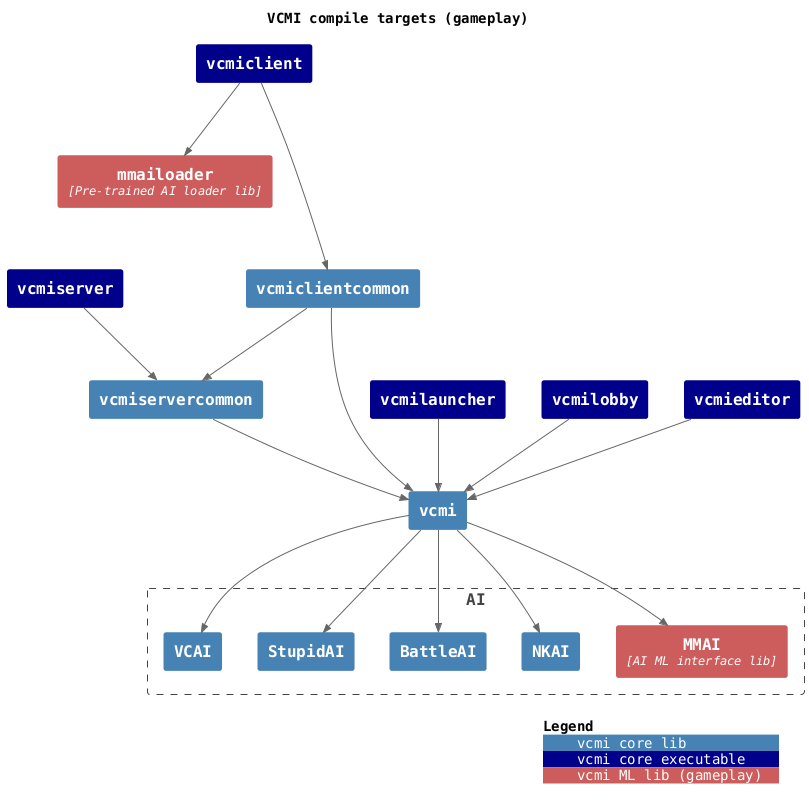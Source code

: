 @startuml "vcmi-compile-targets"

title "VCMI compile targets (gameplay)"

!include <C4/C4_Container>
!include <tupadr3/devicons2/cplusplus>
!include <tupadr3/devicons2/python>

skinparam DefaultFontName monospaced
<style>
note {  MaximumWidth 500 }
</style>

' Used in place of " " where line wrapping is undesired
!$nbsp = "<U+00A0>"


''''''''''''''''''''''''''''''''''''''''''''''''''''''''''''''''''''''''''''''''
''''''''''''''''''''''''''''''''''''''''''''''''''''''''''''''''''''''''''''''''
''' FUNCTIONS
''''''''''''''''''''''''''''''''''''''''''''''''''''''''''''''''''''''''''''''''
''''''''''''''''''''''''''''''''''''''''''''''''''''''''''''''''''''''''''''''''

' Replace $search with $repl within $txt
!function $replace($txt, $search, $repl)
  !$replaced = ""
  !while %strpos($txt, $search) >= 0
    !$position = %strpos($txt, $search)
    !$replaced = $replaced + %substr($txt, 0, $position) + $repl
    !$txt = %substr($txt, $position + %strlen($search))
  !endwhile
  !return $replaced + $txt
!endfunction

' Allows to define a string in multiple lines, replacing "\n"
' with actual newlines (note: all literal newlines must be escaped)
!function $str($txt)
  !return $replace($txt, "\n", %newline())
!endfunction

''''''''''''''''''''''''''''''''''''''''''''''''''''''''''''''''''''''''''''''''
''''''''''''''''''''''''''''''''''''''''''''''''''''''''''''''''''''''''''''''''

HIDE_STEREOTYPE()
SetDefaultLegendEntries("")

' Prevent confusing text color in legend by setting it to the default color
!$LEGEND_DARK_COLOR=$ELEMENT_FONT_COLOR
!$LEGEND_LIGHT_COLOR=$ELEMENT_FONT_COLOR

' AddElementTag("example", ?bgColor, ?fontColor, ?borderColor, ?shadowing, ?shape, ?sprite, ?techn, ?legendText, ?legendSprite, ?borderStyle, ?borderThickness): Introduces a new element tag. The styles of the tagged elements are updated and the tag is displayed in the calculated legend.
AddElementTag("core_lib", $bgColor="SteelBlue", $borderColor="SteelBlue", $legendText="vcmi core lib")
AddElementTag("core_exe", $bgColor="DarkBlue", $borderColor="DarkBlue", $legendText="vcmi core executable")
AddElementTag("mmai_lib", $bgColor="IndianRed", $borderColor="IndianRed", $legendText="vcmi ML lib (gameplay)")
AddElementTag("mmai_exe", $bgColor="OrangeRed", $borderColor="DarkOrange", $legendText="vcmi MMAI executable")
AddElementTag("ml_lib", $bgColor="IndianRed", $borderColor="IndianRed", $legendText="vcmi ML lib")
AddElementTag("ml_exe", $bgColor="DarkRed", $borderColor="DarkRed", $legendText="vcmi ML executable")
AddElementTag("ext_lib", $bgColor="Gray", $borderColor="Gray", $legendText="external lib")

''''''''''''''''''''''''''''''''''''''''''''''''''''''''''''''''''''''''''''''''
''''''''''''''''''''''''''''''''''''''''''''''''''''''''''''''''''''''''''''''''

' Container(connector, "connector", "vcmi-gym", $tags="ext_lib")
' Container(torch, "torch", $tags="ext_lib")

' Container(mlclient, "mlclient", "VCMI entrypoint for ML", $tags="ml_lib")
Container(vcmiserver, "vcmiserver", $tags="core_exe")
Container(vcmiclient, "vcmiclient", $tags="core_exe")
Container(mmailoader, "mmailoader", "Pre-trained AI loader lib", $tags="mmai_lib")
Container(vcmiclientcommon, "vcmiclientcommon", $tags="core_lib")
Container(vcmiservercommon, "vcmiservercommon", $tags="core_lib")
' Container(mlserverplugin, "mlserverplugin", "Server ML lib", $tags="ml_lib")
Container(vcmilauncher, "vcmilauncher", $tags="core_exe")
Container(vcmilobby, "vcmilobby", $tags="core_exe")
Container(vcmieditor, "vcmieditor", $tags="core_exe")
Container(vcmi, "vcmi", $tags="core_lib")
' Container(mlclient_cli, "mlclient-cli", $tags="ml_exe")

' Rel(connector, mlclient, "")
' Rel(mmailoader, torch, "")

Boundary(AI, "AI") {
  Container(VCAI, "VCAI", $tags="core_lib")
  Container(StupidAI, "StupidAI", $tags="core_lib")
  Container(BattleAI, "BattleAI", $tags="core_lib")
  Container(NKAI, "NKAI", $tags="core_lib")
  Container(MMAI, "MMAI", "AI ML interface lib", $tags="mmai_lib")
}

' Rel(mlclient_cli, mlclient, "")
' Rel(mlclient, vcmiclientcommon, "")
Rel(vcmiclient, mmailoader, "")
' Rel(vcmiclient, vcmilauncher, "")
Rel(vcmiclient, vcmiclientcommon, "")
Rel(vcmiclientcommon, vcmiservercommon, "")
Rel(vcmiclientcommon, vcmi, "")
Rel(vcmilauncher, vcmi, "")
Rel(vcmilobby, vcmi, "")
Rel(vcmieditor, vcmi, "")
Rel(vcmiserver, vcmiservercommon, "")
Rel(vcmiservercommon, vcmi, "")
' Rel(vcmiservercommon, mlserverplugin, "")
' Rel(mlserverplugin, vcmi, "")
Rel(vcmi, VCAI, "")
Rel(vcmi, StupidAI, "")
Rel(vcmi, BattleAI, "")
Rel(vcmi, NKAI, "")
Rel(vcmi, MMAI, "")

Lay_Distance(mmailoader, vcmiservercommon, 1)
SHOW_LEGEND()

@enduml
